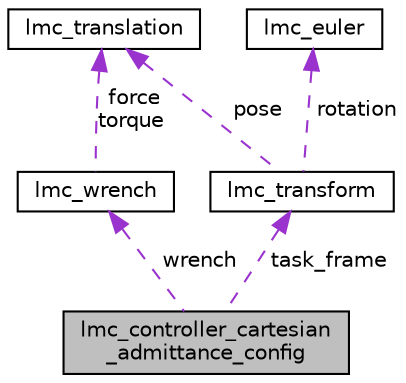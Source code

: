 digraph "lmc_controller_cartesian_admittance_config"
{
  edge [fontname="Helvetica",fontsize="10",labelfontname="Helvetica",labelfontsize="10"];
  node [fontname="Helvetica",fontsize="10",shape=record];
  Node1 [label="lmc_controller_cartesian\l_admittance_config",height=0.2,width=0.4,color="black", fillcolor="grey75", style="filled", fontcolor="black"];
  Node2 -> Node1 [dir="back",color="darkorchid3",fontsize="10",style="dashed",label=" task_frame" ,fontname="Helvetica"];
  Node2 [label="lmc_transform",height=0.2,width=0.4,color="black", fillcolor="white", style="filled",URL="$structlmc__transform.html",tooltip="Transform representation. "];
  Node3 -> Node2 [dir="back",color="darkorchid3",fontsize="10",style="dashed",label=" pose" ,fontname="Helvetica"];
  Node3 [label="lmc_translation",height=0.2,width=0.4,color="black", fillcolor="white", style="filled",URL="$structlmc__translation.html",tooltip="Cartesian translation coordinate. "];
  Node4 -> Node2 [dir="back",color="darkorchid3",fontsize="10",style="dashed",label=" rotation" ,fontname="Helvetica"];
  Node4 [label="lmc_euler",height=0.2,width=0.4,color="black", fillcolor="white", style="filled",URL="$structlmc__euler.html",tooltip="Euler zyx representation of rotation. "];
  Node5 -> Node1 [dir="back",color="darkorchid3",fontsize="10",style="dashed",label=" wrench" ,fontname="Helvetica"];
  Node5 [label="lmc_wrench",height=0.2,width=0.4,color="black", fillcolor="white", style="filled",URL="$structlmc__wrench.html",tooltip="Transform force representation. "];
  Node3 -> Node5 [dir="back",color="darkorchid3",fontsize="10",style="dashed",label=" force\ntorque" ,fontname="Helvetica"];
}
